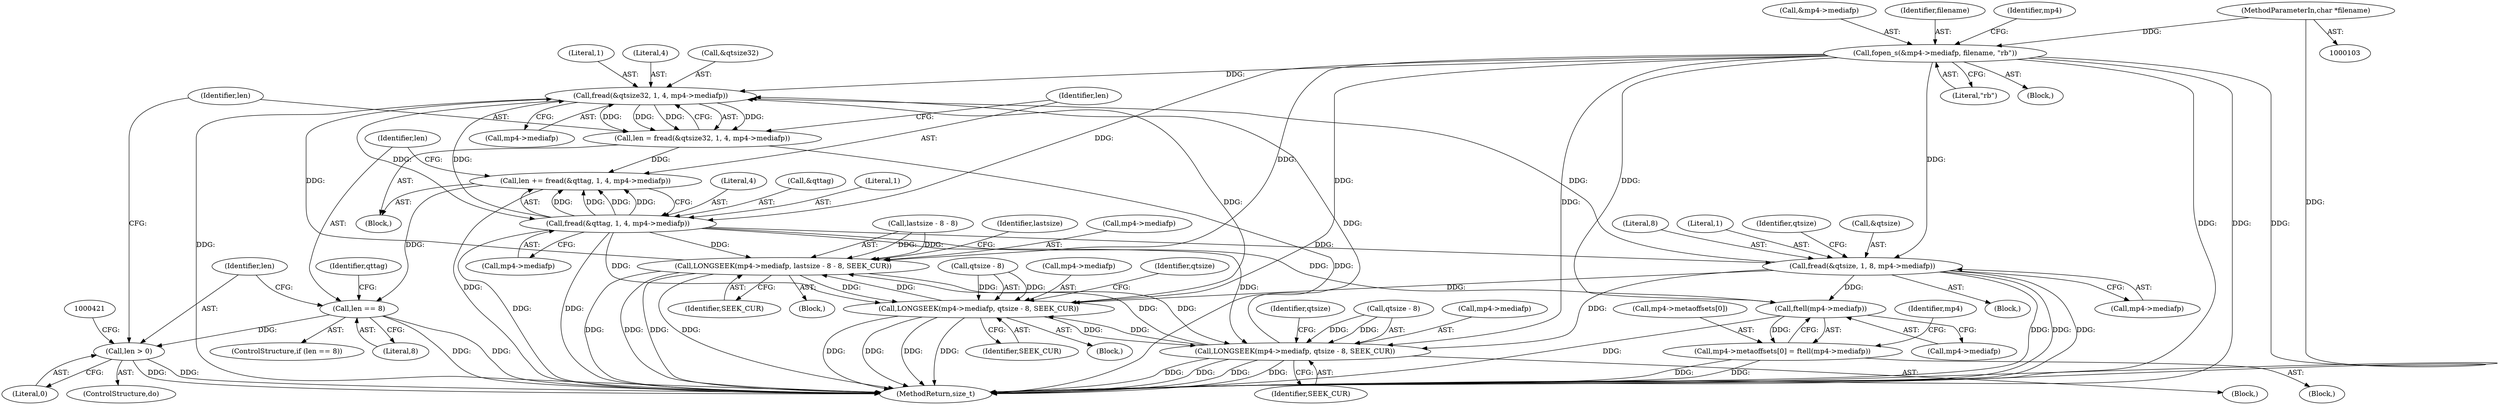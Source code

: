 digraph "0_gpmf-parser_341f12cd5b97ab419e53853ca00176457c9f1681_6@API" {
"1000125" [label="(Call,fopen_s(&mp4->mediafp, filename, \"rb\"))"];
"1000104" [label="(MethodParameterIn,char *filename)"];
"1000156" [label="(Call,fread(&qtsize32, 1, 4, mp4->mediafp))"];
"1000154" [label="(Call,len = fread(&qtsize32, 1, 4, mp4->mediafp))"];
"1000164" [label="(Call,len += fread(&qttag, 1, 4, mp4->mediafp))"];
"1000175" [label="(Call,len == 8)"];
"1000416" [label="(Call,len > 0)"];
"1000166" [label="(Call,fread(&qttag, 1, 4, mp4->mediafp))"];
"1000184" [label="(Call,LONGSEEK(mp4->mediafp, lastsize - 8 - 8, SEEK_CUR))"];
"1000263" [label="(Call,LONGSEEK(mp4->mediafp, qtsize - 8, SEEK_CUR))"];
"1000401" [label="(Call,LONGSEEK(mp4->mediafp, qtsize - 8, SEEK_CUR))"];
"1000208" [label="(Call,fread(&qtsize, 1, 8, mp4->mediafp))"];
"1000371" [label="(Call,ftell(mp4->mediafp))"];
"1000365" [label="(Call,mp4->metaoffsets[0] = ftell(mp4->mediafp))"];
"1000365" [label="(Call,mp4->metaoffsets[0] = ftell(mp4->mediafp))"];
"1000130" [label="(Identifier,filename)"];
"1000184" [label="(Call,LONGSEEK(mp4->mediafp, lastsize - 8 - 8, SEEK_CUR))"];
"1000418" [label="(Literal,0)"];
"1000125" [label="(Call,fopen_s(&mp4->mediafp, filename, \"rb\"))"];
"1000401" [label="(Call,LONGSEEK(mp4->mediafp, qtsize - 8, SEEK_CUR))"];
"1000410" [label="(Identifier,qtsize)"];
"1000182" [label="(Identifier,qttag)"];
"1000170" [label="(Literal,4)"];
"1000267" [label="(Call,qtsize - 8)"];
"1000405" [label="(Call,qtsize - 8)"];
"1000157" [label="(Call,&qtsize32)"];
"1000264" [label="(Call,mp4->mediafp)"];
"1000167" [label="(Call,&qttag)"];
"1000371" [label="(Call,ftell(mp4->mediafp))"];
"1000402" [label="(Call,mp4->mediafp)"];
"1000166" [label="(Call,fread(&qttag, 1, 4, mp4->mediafp))"];
"1000196" [label="(Identifier,lastsize)"];
"1000270" [label="(Identifier,SEEK_CUR)"];
"1000212" [label="(Literal,8)"];
"1000174" [label="(ControlStructure,if (len == 8))"];
"1000213" [label="(Call,mp4->mediafp)"];
"1000207" [label="(Block,)"];
"1000193" [label="(Identifier,SEEK_CUR)"];
"1000408" [label="(Identifier,SEEK_CUR)"];
"1000208" [label="(Call,fread(&qtsize, 1, 8, mp4->mediafp))"];
"1000156" [label="(Call,fread(&qtsize32, 1, 4, mp4->mediafp))"];
"1000176" [label="(Identifier,len)"];
"1000131" [label="(Literal,\"rb\")"];
"1000152" [label="(ControlStructure,do)"];
"1000262" [label="(Block,)"];
"1000211" [label="(Literal,1)"];
"1000263" [label="(Call,LONGSEEK(mp4->mediafp, qtsize - 8, SEEK_CUR))"];
"1000272" [label="(Identifier,qtsize)"];
"1000159" [label="(Literal,1)"];
"1000366" [label="(Call,mp4->metaoffsets[0])"];
"1000282" [label="(Block,)"];
"1000377" [label="(Identifier,mp4)"];
"1000165" [label="(Identifier,len)"];
"1000400" [label="(Block,)"];
"1000175" [label="(Call,len == 8)"];
"1000161" [label="(Call,mp4->mediafp)"];
"1000183" [label="(Block,)"];
"1000217" [label="(Identifier,qtsize)"];
"1000372" [label="(Call,mp4->mediafp)"];
"1000185" [label="(Call,mp4->mediafp)"];
"1000134" [label="(Identifier,mp4)"];
"1000177" [label="(Literal,8)"];
"1000209" [label="(Call,&qtsize)"];
"1000423" [label="(MethodReturn,size_t)"];
"1000155" [label="(Identifier,len)"];
"1000171" [label="(Call,mp4->mediafp)"];
"1000169" [label="(Literal,1)"];
"1000154" [label="(Call,len = fread(&qtsize32, 1, 4, mp4->mediafp))"];
"1000160" [label="(Literal,4)"];
"1000164" [label="(Call,len += fread(&qttag, 1, 4, mp4->mediafp))"];
"1000416" [label="(Call,len > 0)"];
"1000126" [label="(Call,&mp4->mediafp)"];
"1000104" [label="(MethodParameterIn,char *filename)"];
"1000153" [label="(Block,)"];
"1000105" [label="(Block,)"];
"1000188" [label="(Call,lastsize - 8 - 8)"];
"1000417" [label="(Identifier,len)"];
"1000125" -> "1000105"  [label="AST: "];
"1000125" -> "1000131"  [label="CFG: "];
"1000126" -> "1000125"  [label="AST: "];
"1000130" -> "1000125"  [label="AST: "];
"1000131" -> "1000125"  [label="AST: "];
"1000134" -> "1000125"  [label="CFG: "];
"1000125" -> "1000423"  [label="DDG: "];
"1000125" -> "1000423"  [label="DDG: "];
"1000125" -> "1000423"  [label="DDG: "];
"1000104" -> "1000125"  [label="DDG: "];
"1000125" -> "1000156"  [label="DDG: "];
"1000125" -> "1000166"  [label="DDG: "];
"1000125" -> "1000184"  [label="DDG: "];
"1000125" -> "1000208"  [label="DDG: "];
"1000125" -> "1000263"  [label="DDG: "];
"1000125" -> "1000371"  [label="DDG: "];
"1000125" -> "1000401"  [label="DDG: "];
"1000104" -> "1000103"  [label="AST: "];
"1000104" -> "1000423"  [label="DDG: "];
"1000156" -> "1000154"  [label="AST: "];
"1000156" -> "1000161"  [label="CFG: "];
"1000157" -> "1000156"  [label="AST: "];
"1000159" -> "1000156"  [label="AST: "];
"1000160" -> "1000156"  [label="AST: "];
"1000161" -> "1000156"  [label="AST: "];
"1000154" -> "1000156"  [label="CFG: "];
"1000156" -> "1000423"  [label="DDG: "];
"1000156" -> "1000154"  [label="DDG: "];
"1000156" -> "1000154"  [label="DDG: "];
"1000156" -> "1000154"  [label="DDG: "];
"1000156" -> "1000154"  [label="DDG: "];
"1000184" -> "1000156"  [label="DDG: "];
"1000401" -> "1000156"  [label="DDG: "];
"1000263" -> "1000156"  [label="DDG: "];
"1000208" -> "1000156"  [label="DDG: "];
"1000166" -> "1000156"  [label="DDG: "];
"1000156" -> "1000166"  [label="DDG: "];
"1000154" -> "1000153"  [label="AST: "];
"1000155" -> "1000154"  [label="AST: "];
"1000165" -> "1000154"  [label="CFG: "];
"1000154" -> "1000423"  [label="DDG: "];
"1000154" -> "1000164"  [label="DDG: "];
"1000164" -> "1000153"  [label="AST: "];
"1000164" -> "1000166"  [label="CFG: "];
"1000165" -> "1000164"  [label="AST: "];
"1000166" -> "1000164"  [label="AST: "];
"1000176" -> "1000164"  [label="CFG: "];
"1000164" -> "1000423"  [label="DDG: "];
"1000166" -> "1000164"  [label="DDG: "];
"1000166" -> "1000164"  [label="DDG: "];
"1000166" -> "1000164"  [label="DDG: "];
"1000166" -> "1000164"  [label="DDG: "];
"1000164" -> "1000175"  [label="DDG: "];
"1000175" -> "1000174"  [label="AST: "];
"1000175" -> "1000177"  [label="CFG: "];
"1000176" -> "1000175"  [label="AST: "];
"1000177" -> "1000175"  [label="AST: "];
"1000417" -> "1000175"  [label="CFG: "];
"1000182" -> "1000175"  [label="CFG: "];
"1000175" -> "1000423"  [label="DDG: "];
"1000175" -> "1000423"  [label="DDG: "];
"1000175" -> "1000416"  [label="DDG: "];
"1000416" -> "1000152"  [label="AST: "];
"1000416" -> "1000418"  [label="CFG: "];
"1000417" -> "1000416"  [label="AST: "];
"1000418" -> "1000416"  [label="AST: "];
"1000155" -> "1000416"  [label="CFG: "];
"1000421" -> "1000416"  [label="CFG: "];
"1000416" -> "1000423"  [label="DDG: "];
"1000416" -> "1000423"  [label="DDG: "];
"1000166" -> "1000171"  [label="CFG: "];
"1000167" -> "1000166"  [label="AST: "];
"1000169" -> "1000166"  [label="AST: "];
"1000170" -> "1000166"  [label="AST: "];
"1000171" -> "1000166"  [label="AST: "];
"1000166" -> "1000423"  [label="DDG: "];
"1000166" -> "1000423"  [label="DDG: "];
"1000166" -> "1000184"  [label="DDG: "];
"1000166" -> "1000208"  [label="DDG: "];
"1000166" -> "1000263"  [label="DDG: "];
"1000166" -> "1000371"  [label="DDG: "];
"1000166" -> "1000401"  [label="DDG: "];
"1000184" -> "1000183"  [label="AST: "];
"1000184" -> "1000193"  [label="CFG: "];
"1000185" -> "1000184"  [label="AST: "];
"1000188" -> "1000184"  [label="AST: "];
"1000193" -> "1000184"  [label="AST: "];
"1000196" -> "1000184"  [label="CFG: "];
"1000184" -> "1000423"  [label="DDG: "];
"1000184" -> "1000423"  [label="DDG: "];
"1000184" -> "1000423"  [label="DDG: "];
"1000184" -> "1000423"  [label="DDG: "];
"1000188" -> "1000184"  [label="DDG: "];
"1000188" -> "1000184"  [label="DDG: "];
"1000401" -> "1000184"  [label="DDG: "];
"1000263" -> "1000184"  [label="DDG: "];
"1000184" -> "1000263"  [label="DDG: "];
"1000184" -> "1000401"  [label="DDG: "];
"1000263" -> "1000262"  [label="AST: "];
"1000263" -> "1000270"  [label="CFG: "];
"1000264" -> "1000263"  [label="AST: "];
"1000267" -> "1000263"  [label="AST: "];
"1000270" -> "1000263"  [label="AST: "];
"1000272" -> "1000263"  [label="CFG: "];
"1000263" -> "1000423"  [label="DDG: "];
"1000263" -> "1000423"  [label="DDG: "];
"1000263" -> "1000423"  [label="DDG: "];
"1000263" -> "1000423"  [label="DDG: "];
"1000208" -> "1000263"  [label="DDG: "];
"1000267" -> "1000263"  [label="DDG: "];
"1000267" -> "1000263"  [label="DDG: "];
"1000401" -> "1000263"  [label="DDG: "];
"1000263" -> "1000401"  [label="DDG: "];
"1000401" -> "1000400"  [label="AST: "];
"1000401" -> "1000408"  [label="CFG: "];
"1000402" -> "1000401"  [label="AST: "];
"1000405" -> "1000401"  [label="AST: "];
"1000408" -> "1000401"  [label="AST: "];
"1000410" -> "1000401"  [label="CFG: "];
"1000401" -> "1000423"  [label="DDG: "];
"1000401" -> "1000423"  [label="DDG: "];
"1000401" -> "1000423"  [label="DDG: "];
"1000401" -> "1000423"  [label="DDG: "];
"1000208" -> "1000401"  [label="DDG: "];
"1000405" -> "1000401"  [label="DDG: "];
"1000405" -> "1000401"  [label="DDG: "];
"1000208" -> "1000207"  [label="AST: "];
"1000208" -> "1000213"  [label="CFG: "];
"1000209" -> "1000208"  [label="AST: "];
"1000211" -> "1000208"  [label="AST: "];
"1000212" -> "1000208"  [label="AST: "];
"1000213" -> "1000208"  [label="AST: "];
"1000217" -> "1000208"  [label="CFG: "];
"1000208" -> "1000423"  [label="DDG: "];
"1000208" -> "1000423"  [label="DDG: "];
"1000208" -> "1000423"  [label="DDG: "];
"1000208" -> "1000371"  [label="DDG: "];
"1000371" -> "1000365"  [label="AST: "];
"1000371" -> "1000372"  [label="CFG: "];
"1000372" -> "1000371"  [label="AST: "];
"1000365" -> "1000371"  [label="CFG: "];
"1000371" -> "1000423"  [label="DDG: "];
"1000371" -> "1000365"  [label="DDG: "];
"1000365" -> "1000282"  [label="AST: "];
"1000366" -> "1000365"  [label="AST: "];
"1000377" -> "1000365"  [label="CFG: "];
"1000365" -> "1000423"  [label="DDG: "];
"1000365" -> "1000423"  [label="DDG: "];
}
